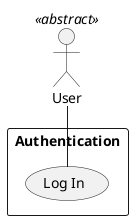 @startuml Log In
actor :User: <<abstract>>
rectangle "Authentication" {
  (Log In) as LogIn
}
User -- LogIn
@enduml

# Participating Actors

- User

# Preconditions

- The User is not authenticated

# Flow of Events

1. The User clicks a "Log In" button
2. The User enters their username and password
3. The User clicks a "Submit" button
4. The User is authenticated

# Alternative Flow of Events

4a. If the User's credentials are invalid, the system displays an error message, and the User remains unauthenticated.
